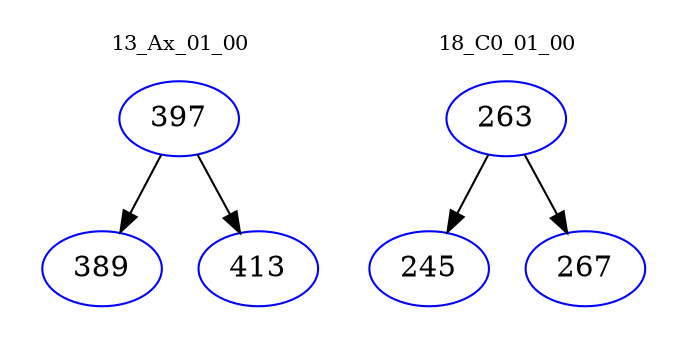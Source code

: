 digraph{
subgraph cluster_0 {
color = white
label = "13_Ax_01_00";
fontsize=10;
T0_397 [label="397", color="blue"]
T0_397 -> T0_389 [color="black"]
T0_389 [label="389", color="blue"]
T0_397 -> T0_413 [color="black"]
T0_413 [label="413", color="blue"]
}
subgraph cluster_1 {
color = white
label = "18_C0_01_00";
fontsize=10;
T1_263 [label="263", color="blue"]
T1_263 -> T1_245 [color="black"]
T1_245 [label="245", color="blue"]
T1_263 -> T1_267 [color="black"]
T1_267 [label="267", color="blue"]
}
}
